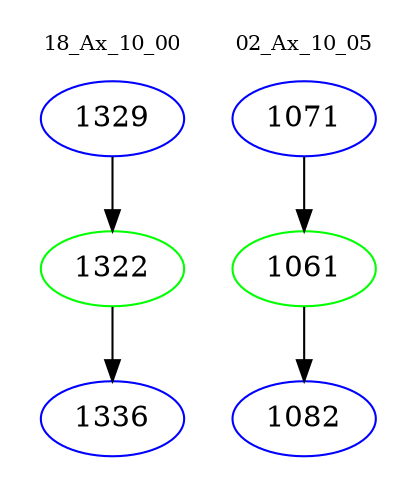 digraph{
subgraph cluster_0 {
color = white
label = "18_Ax_10_00";
fontsize=10;
T0_1329 [label="1329", color="blue"]
T0_1329 -> T0_1322 [color="black"]
T0_1322 [label="1322", color="green"]
T0_1322 -> T0_1336 [color="black"]
T0_1336 [label="1336", color="blue"]
}
subgraph cluster_1 {
color = white
label = "02_Ax_10_05";
fontsize=10;
T1_1071 [label="1071", color="blue"]
T1_1071 -> T1_1061 [color="black"]
T1_1061 [label="1061", color="green"]
T1_1061 -> T1_1082 [color="black"]
T1_1082 [label="1082", color="blue"]
}
}
